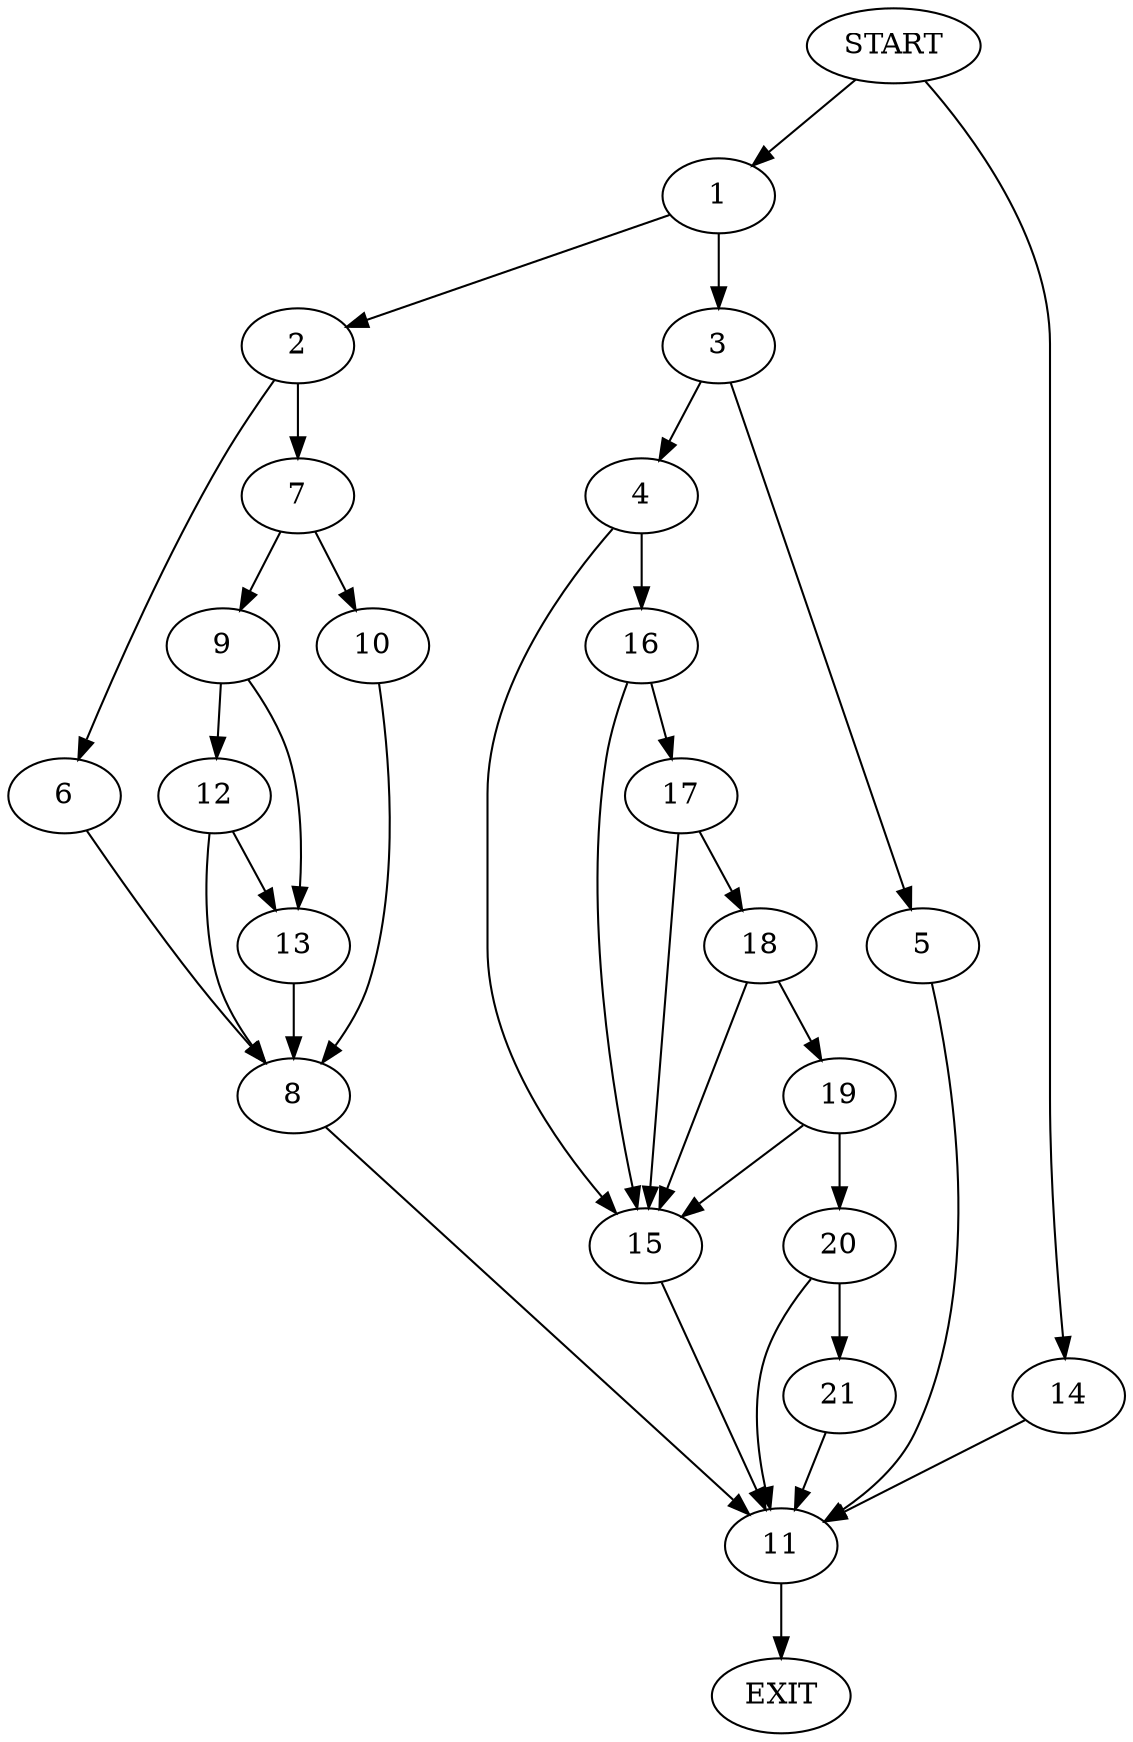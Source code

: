 digraph {
0 [label="START"]
22 [label="EXIT"]
0 -> 1
1 -> 2
1 -> 3
3 -> 4
3 -> 5
2 -> 6
2 -> 7
6 -> 8
7 -> 9
7 -> 10
8 -> 11
9 -> 12
9 -> 13
10 -> 8
13 -> 8
12 -> 8
12 -> 13
11 -> 22
0 -> 14
14 -> 11
4 -> 15
4 -> 16
5 -> 11
16 -> 17
16 -> 15
15 -> 11
17 -> 15
17 -> 18
18 -> 19
18 -> 15
19 -> 20
19 -> 15
20 -> 11
20 -> 21
21 -> 11
}

